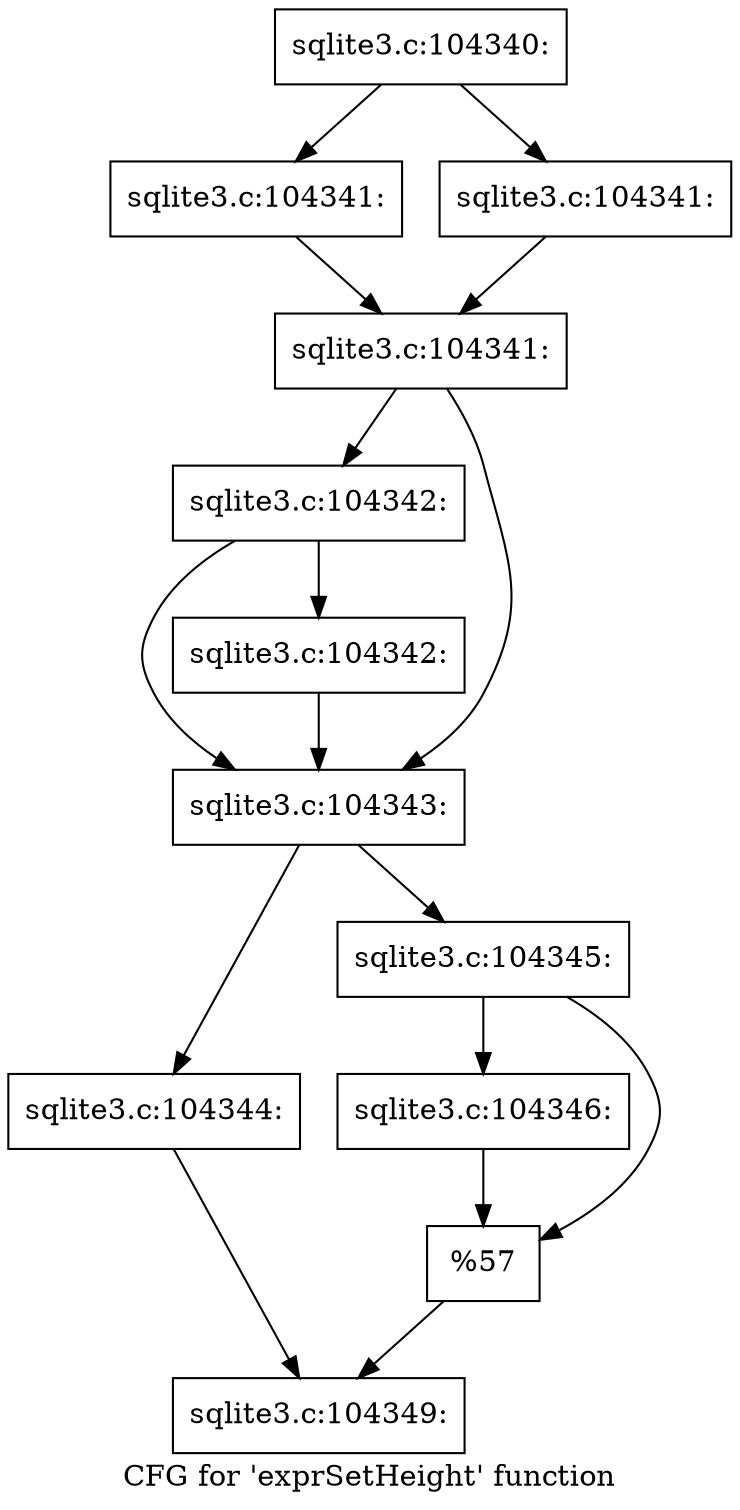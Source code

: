 digraph "CFG for 'exprSetHeight' function" {
	label="CFG for 'exprSetHeight' function";

	Node0x55c0f59857d0 [shape=record,label="{sqlite3.c:104340:}"];
	Node0x55c0f59857d0 -> Node0x55c0fa0c6d90;
	Node0x55c0f59857d0 -> Node0x55c0fa0c6de0;
	Node0x55c0fa0c6d90 [shape=record,label="{sqlite3.c:104341:}"];
	Node0x55c0fa0c6d90 -> Node0x55c0fa0c6e30;
	Node0x55c0fa0c6de0 [shape=record,label="{sqlite3.c:104341:}"];
	Node0x55c0fa0c6de0 -> Node0x55c0fa0c6e30;
	Node0x55c0fa0c6e30 [shape=record,label="{sqlite3.c:104341:}"];
	Node0x55c0fa0c6e30 -> Node0x55c0fa0cad80;
	Node0x55c0fa0c6e30 -> Node0x55c0fa0cad30;
	Node0x55c0fa0cad80 [shape=record,label="{sqlite3.c:104342:}"];
	Node0x55c0fa0cad80 -> Node0x55c0fa0cace0;
	Node0x55c0fa0cad80 -> Node0x55c0fa0cad30;
	Node0x55c0fa0cace0 [shape=record,label="{sqlite3.c:104342:}"];
	Node0x55c0fa0cace0 -> Node0x55c0fa0cad30;
	Node0x55c0fa0cad30 [shape=record,label="{sqlite3.c:104343:}"];
	Node0x55c0fa0cad30 -> Node0x55c0fa0cbc40;
	Node0x55c0fa0cad30 -> Node0x55c0fa0cbce0;
	Node0x55c0fa0cbc40 [shape=record,label="{sqlite3.c:104344:}"];
	Node0x55c0fa0cbc40 -> Node0x55c0fa0cbc90;
	Node0x55c0fa0cbce0 [shape=record,label="{sqlite3.c:104345:}"];
	Node0x55c0fa0cbce0 -> Node0x55c0fa0cc6a0;
	Node0x55c0fa0cbce0 -> Node0x55c0fa0cc6f0;
	Node0x55c0fa0cc6a0 [shape=record,label="{sqlite3.c:104346:}"];
	Node0x55c0fa0cc6a0 -> Node0x55c0fa0cc6f0;
	Node0x55c0fa0cc6f0 [shape=record,label="{%57}"];
	Node0x55c0fa0cc6f0 -> Node0x55c0fa0cbc90;
	Node0x55c0fa0cbc90 [shape=record,label="{sqlite3.c:104349:}"];
}
